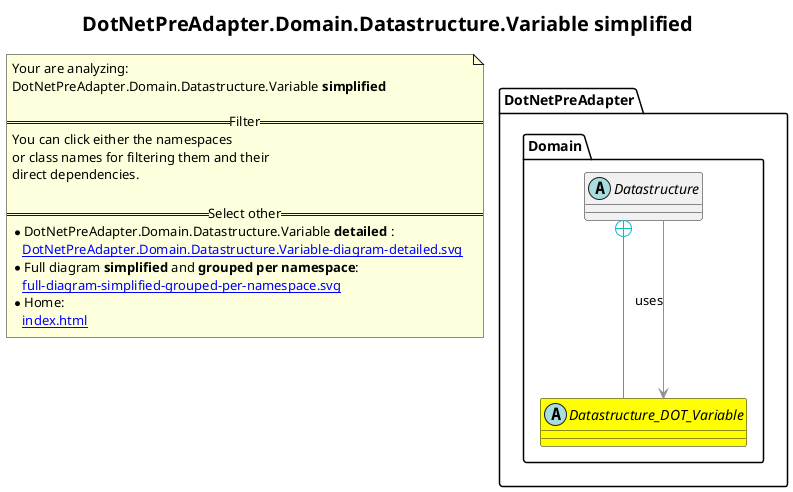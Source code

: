 @startuml
skinparam linetype ortho
title <size:20>DotNetPreAdapter.Domain.Datastructure.Variable **simplified** </size>
note "Your are analyzing:\nDotNetPreAdapter.Domain.Datastructure.Variable **simplified** \n\n==Filter==\nYou can click either the namespaces \nor class names for filtering them and their\ndirect dependencies.\n\n==Select other==\n* DotNetPreAdapter.Domain.Datastructure.Variable **detailed** :\n   [[DotNetPreAdapter.Domain.Datastructure.Variable-diagram-detailed.svg]]\n* Full diagram **simplified** and **grouped per namespace**:\n   [[full-diagram-simplified-grouped-per-namespace.svg]]\n* Home:\n   [[index.html]]" as FloatingNote
  abstract class DotNetPreAdapter.Domain.Datastructure_DOT_Variable [[DotNetPreAdapter.Domain.Datastructure.Variable-diagram-simplified.svg]] #yellow {
  }
  abstract class DotNetPreAdapter.Domain.Datastructure [[DotNetPreAdapter.Domain.Datastructure-diagram-simplified.svg]]  {
  }
 ' *************************************** 
 ' *************************************** 
 ' *************************************** 
' Class relations extracted from namespace:
' DotNetPreAdapter.Domain
DotNetPreAdapter.Domain.Datastructure +-[#10BBBB]- DotNetPreAdapter.Domain.Datastructure_DOT_Variable 
DotNetPreAdapter.Domain.Datastructure -[#909090]-> DotNetPreAdapter.Domain.Datastructure_DOT_Variable  : uses 
@enduml
